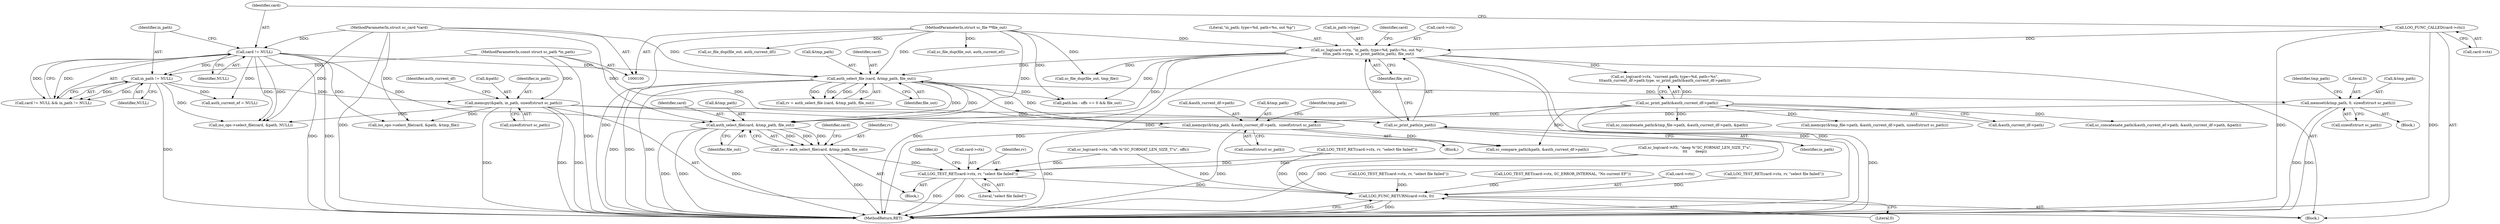 digraph "0_OpenSC_8fe377e93b4b56060e5bbfb6f3142ceaeca744fa_12@API" {
"1000473" [label="(Call,memset(&tmp_path, 0, sizeof(struct sc_path)))"];
"1000452" [label="(Call,auth_select_file (card, &tmp_path, file_out))"];
"1000119" [label="(Call,card != NULL)"];
"1000101" [label="(MethodParameterIn,struct sc_card *card)"];
"1000436" [label="(Call,memcpy(&tmp_path, &auth_current_df->path,  sizeof(struct sc_path)))"];
"1000157" [label="(Call,sc_print_path(&auth_current_df->path))"];
"1000136" [label="(Call,sc_log(card->ctx, \"in_path; type=%d, path=%s, out %p\",\n \t\t\tin_path->type, sc_print_path(in_path), file_out))"];
"1000113" [label="(Call,LOG_FUNC_CALLED(card->ctx))"];
"1000144" [label="(Call,sc_print_path(in_path))"];
"1000125" [label="(Call,memcpy(&path, in_path, sizeof(struct sc_path)))"];
"1000122" [label="(Call,in_path != NULL)"];
"1000102" [label="(MethodParameterIn,const struct sc_path *in_path)"];
"1000103" [label="(MethodParameterIn,struct sc_file **file_out)"];
"1000518" [label="(Call,auth_select_file(card, &tmp_path, file_out))"];
"1000516" [label="(Call,rv = auth_select_file(card, &tmp_path, file_out))"];
"1000523" [label="(Call,LOG_TEST_RET(card->ctx, rv, \"select file failed\"))"];
"1000565" [label="(Call,LOG_FUNC_RETURN(card->ctx, 0))"];
"1000476" [label="(Literal,0)"];
"1000439" [label="(Call,&auth_current_df->path)"];
"1000527" [label="(Identifier,rv)"];
"1000103" [label="(MethodParameterIn,struct sc_file **file_out)"];
"1000522" [label="(Identifier,file_out)"];
"1000114" [label="(Call,card->ctx)"];
"1000437" [label="(Call,&tmp_path)"];
"1000119" [label="(Call,card != NULL)"];
"1000140" [label="(Literal,\"in_path; type=%d, path=%s, out %p\")"];
"1000126" [label="(Call,&path)"];
"1000555" [label="(Call,sc_file_dup(file_out, auth_current_ef))"];
"1000302" [label="(Call,sc_file_dup(file_out, tmp_file))"];
"1000523" [label="(Call,LOG_TEST_RET(card->ctx, rv, \"select file failed\"))"];
"1000566" [label="(Call,card->ctx)"];
"1000501" [label="(Identifier,ii)"];
"1000141" [label="(Call,in_path->type)"];
"1000289" [label="(Call,sc_concatenate_path(&auth_current_ef->path, &auth_current_df->path, &path))"];
"1000199" [label="(Call,iso_ops->select_file(card, &path, &tmp_file))"];
"1000104" [label="(Block,)"];
"1000570" [label="(MethodReturn,RET)"];
"1000125" [label="(Call,memcpy(&path, in_path, sizeof(struct sc_path)))"];
"1000471" [label="(Block,)"];
"1000447" [label="(Identifier,tmp_path)"];
"1000528" [label="(Literal,\"select file failed\")"];
"1000531" [label="(Call,path.len - offs == 0 && file_out)"];
"1000525" [label="(Identifier,card)"];
"1000450" [label="(Call,rv = auth_select_file (card, &tmp_path, file_out))"];
"1000264" [label="(Call,sc_concatenate_path(&tmp_file->path, &auth_current_df->path, &path))"];
"1000518" [label="(Call,auth_select_file(card, &tmp_path, file_out))"];
"1000146" [label="(Identifier,file_out)"];
"1000454" [label="(Call,&tmp_path)"];
"1000456" [label="(Identifier,file_out)"];
"1000123" [label="(Identifier,in_path)"];
"1000452" [label="(Call,auth_select_file (card, &tmp_path, file_out))"];
"1000474" [label="(Call,&tmp_path)"];
"1000128" [label="(Identifier,in_path)"];
"1000519" [label="(Identifier,card)"];
"1000113" [label="(Call,LOG_FUNC_CALLED(card->ctx))"];
"1000565" [label="(Call,LOG_FUNC_RETURN(card->ctx, 0))"];
"1000144" [label="(Call,sc_print_path(in_path))"];
"1000124" [label="(Identifier,NULL)"];
"1000391" [label="(Call,sc_log(card->ctx, \"offs %\"SC_FORMAT_LEN_SIZE_T\"u\", offs))"];
"1000149" [label="(Identifier,card)"];
"1000418" [label="(Call,sc_log(card->ctx, \"deep %\"SC_FORMAT_LEN_SIZE_T\"u\",\n\t\t\t       deep))"];
"1000205" [label="(Call,LOG_TEST_RET(card->ctx, rv, \"select file failed\"))"];
"1000453" [label="(Identifier,card)"];
"1000317" [label="(Call,iso_ops->select_file(card, &path, NULL))"];
"1000436" [label="(Call,memcpy(&tmp_path, &auth_current_df->path,  sizeof(struct sc_path)))"];
"1000136" [label="(Call,sc_log(card->ctx, \"in_path; type=%d, path=%s, out %p\",\n \t\t\tin_path->type, sc_print_path(in_path), file_out))"];
"1000542" [label="(Call,sc_compare_path(&path, &auth_current_df->path))"];
"1000147" [label="(Call,sc_log(card->ctx, \"current path; type=%d, path=%s\",\n\t\t\tauth_current_df->path.type, sc_print_path(&auth_current_df->path)))"];
"1000473" [label="(Call,memset(&tmp_path, 0, sizeof(struct sc_path)))"];
"1000121" [label="(Identifier,NULL)"];
"1000481" [label="(Identifier,tmp_path)"];
"1000194" [label="(Call,auth_current_ef = NULL)"];
"1000443" [label="(Call,sizeof(struct sc_path))"];
"1000158" [label="(Call,&auth_current_df->path)"];
"1000477" [label="(Call,sizeof(struct sc_path))"];
"1000118" [label="(Call,card != NULL && in_path != NULL)"];
"1000157" [label="(Call,sc_print_path(&auth_current_df->path))"];
"1000223" [label="(Call,memcpy(&tmp_file->path, &auth_current_df->path, sizeof(struct sc_path)))"];
"1000129" [label="(Call,sizeof(struct sc_path))"];
"1000145" [label="(Identifier,in_path)"];
"1000137" [label="(Call,card->ctx)"];
"1000517" [label="(Identifier,rv)"];
"1000101" [label="(MethodParameterIn,struct sc_card *card)"];
"1000120" [label="(Identifier,card)"];
"1000457" [label="(Call,LOG_TEST_RET(card->ctx, rv, \"select file failed\"))"];
"1000549" [label="(Call,sc_file_dup(file_out, auth_current_df))"];
"1000503" [label="(Block,)"];
"1000434" [label="(Block,)"];
"1000102" [label="(MethodParameterIn,const struct sc_path *in_path)"];
"1000520" [label="(Call,&tmp_path)"];
"1000569" [label="(Literal,0)"];
"1000133" [label="(Identifier,auth_current_df)"];
"1000516" [label="(Call,rv = auth_select_file(card, &tmp_path, file_out))"];
"1000330" [label="(Call,LOG_TEST_RET(card->ctx, rv, \"select file failed\"))"];
"1000559" [label="(Call,LOG_TEST_RET(card->ctx, SC_ERROR_INTERNAL, \"No current EF\"))"];
"1000524" [label="(Call,card->ctx)"];
"1000122" [label="(Call,in_path != NULL)"];
"1000473" -> "1000471"  [label="AST: "];
"1000473" -> "1000477"  [label="CFG: "];
"1000474" -> "1000473"  [label="AST: "];
"1000476" -> "1000473"  [label="AST: "];
"1000477" -> "1000473"  [label="AST: "];
"1000481" -> "1000473"  [label="CFG: "];
"1000473" -> "1000570"  [label="DDG: "];
"1000473" -> "1000570"  [label="DDG: "];
"1000452" -> "1000473"  [label="DDG: "];
"1000473" -> "1000518"  [label="DDG: "];
"1000452" -> "1000450"  [label="AST: "];
"1000452" -> "1000456"  [label="CFG: "];
"1000453" -> "1000452"  [label="AST: "];
"1000454" -> "1000452"  [label="AST: "];
"1000456" -> "1000452"  [label="AST: "];
"1000450" -> "1000452"  [label="CFG: "];
"1000452" -> "1000570"  [label="DDG: "];
"1000452" -> "1000570"  [label="DDG: "];
"1000452" -> "1000570"  [label="DDG: "];
"1000452" -> "1000436"  [label="DDG: "];
"1000452" -> "1000450"  [label="DDG: "];
"1000452" -> "1000450"  [label="DDG: "];
"1000452" -> "1000450"  [label="DDG: "];
"1000119" -> "1000452"  [label="DDG: "];
"1000101" -> "1000452"  [label="DDG: "];
"1000436" -> "1000452"  [label="DDG: "];
"1000136" -> "1000452"  [label="DDG: "];
"1000103" -> "1000452"  [label="DDG: "];
"1000452" -> "1000518"  [label="DDG: "];
"1000452" -> "1000518"  [label="DDG: "];
"1000452" -> "1000531"  [label="DDG: "];
"1000119" -> "1000118"  [label="AST: "];
"1000119" -> "1000121"  [label="CFG: "];
"1000120" -> "1000119"  [label="AST: "];
"1000121" -> "1000119"  [label="AST: "];
"1000123" -> "1000119"  [label="CFG: "];
"1000118" -> "1000119"  [label="CFG: "];
"1000119" -> "1000570"  [label="DDG: "];
"1000119" -> "1000570"  [label="DDG: "];
"1000119" -> "1000118"  [label="DDG: "];
"1000119" -> "1000118"  [label="DDG: "];
"1000101" -> "1000119"  [label="DDG: "];
"1000119" -> "1000122"  [label="DDG: "];
"1000119" -> "1000194"  [label="DDG: "];
"1000119" -> "1000199"  [label="DDG: "];
"1000119" -> "1000317"  [label="DDG: "];
"1000119" -> "1000317"  [label="DDG: "];
"1000119" -> "1000518"  [label="DDG: "];
"1000101" -> "1000100"  [label="AST: "];
"1000101" -> "1000570"  [label="DDG: "];
"1000101" -> "1000199"  [label="DDG: "];
"1000101" -> "1000317"  [label="DDG: "];
"1000101" -> "1000518"  [label="DDG: "];
"1000436" -> "1000434"  [label="AST: "];
"1000436" -> "1000443"  [label="CFG: "];
"1000437" -> "1000436"  [label="AST: "];
"1000439" -> "1000436"  [label="AST: "];
"1000443" -> "1000436"  [label="AST: "];
"1000447" -> "1000436"  [label="CFG: "];
"1000436" -> "1000570"  [label="DDG: "];
"1000436" -> "1000570"  [label="DDG: "];
"1000157" -> "1000436"  [label="DDG: "];
"1000436" -> "1000542"  [label="DDG: "];
"1000157" -> "1000147"  [label="AST: "];
"1000157" -> "1000158"  [label="CFG: "];
"1000158" -> "1000157"  [label="AST: "];
"1000147" -> "1000157"  [label="CFG: "];
"1000157" -> "1000570"  [label="DDG: "];
"1000157" -> "1000147"  [label="DDG: "];
"1000157" -> "1000223"  [label="DDG: "];
"1000157" -> "1000264"  [label="DDG: "];
"1000157" -> "1000289"  [label="DDG: "];
"1000157" -> "1000542"  [label="DDG: "];
"1000136" -> "1000104"  [label="AST: "];
"1000136" -> "1000146"  [label="CFG: "];
"1000137" -> "1000136"  [label="AST: "];
"1000140" -> "1000136"  [label="AST: "];
"1000141" -> "1000136"  [label="AST: "];
"1000144" -> "1000136"  [label="AST: "];
"1000146" -> "1000136"  [label="AST: "];
"1000149" -> "1000136"  [label="CFG: "];
"1000136" -> "1000570"  [label="DDG: "];
"1000136" -> "1000570"  [label="DDG: "];
"1000136" -> "1000570"  [label="DDG: "];
"1000136" -> "1000570"  [label="DDG: "];
"1000113" -> "1000136"  [label="DDG: "];
"1000144" -> "1000136"  [label="DDG: "];
"1000103" -> "1000136"  [label="DDG: "];
"1000136" -> "1000147"  [label="DDG: "];
"1000136" -> "1000302"  [label="DDG: "];
"1000136" -> "1000518"  [label="DDG: "];
"1000136" -> "1000531"  [label="DDG: "];
"1000113" -> "1000104"  [label="AST: "];
"1000113" -> "1000114"  [label="CFG: "];
"1000114" -> "1000113"  [label="AST: "];
"1000120" -> "1000113"  [label="CFG: "];
"1000113" -> "1000570"  [label="DDG: "];
"1000113" -> "1000570"  [label="DDG: "];
"1000144" -> "1000145"  [label="CFG: "];
"1000145" -> "1000144"  [label="AST: "];
"1000146" -> "1000144"  [label="CFG: "];
"1000144" -> "1000570"  [label="DDG: "];
"1000125" -> "1000144"  [label="DDG: "];
"1000102" -> "1000144"  [label="DDG: "];
"1000125" -> "1000104"  [label="AST: "];
"1000125" -> "1000129"  [label="CFG: "];
"1000126" -> "1000125"  [label="AST: "];
"1000128" -> "1000125"  [label="AST: "];
"1000129" -> "1000125"  [label="AST: "];
"1000133" -> "1000125"  [label="CFG: "];
"1000125" -> "1000570"  [label="DDG: "];
"1000125" -> "1000570"  [label="DDG: "];
"1000125" -> "1000570"  [label="DDG: "];
"1000122" -> "1000125"  [label="DDG: "];
"1000102" -> "1000125"  [label="DDG: "];
"1000125" -> "1000199"  [label="DDG: "];
"1000125" -> "1000317"  [label="DDG: "];
"1000125" -> "1000542"  [label="DDG: "];
"1000122" -> "1000118"  [label="AST: "];
"1000122" -> "1000124"  [label="CFG: "];
"1000123" -> "1000122"  [label="AST: "];
"1000124" -> "1000122"  [label="AST: "];
"1000118" -> "1000122"  [label="CFG: "];
"1000122" -> "1000570"  [label="DDG: "];
"1000122" -> "1000118"  [label="DDG: "];
"1000122" -> "1000118"  [label="DDG: "];
"1000102" -> "1000122"  [label="DDG: "];
"1000122" -> "1000194"  [label="DDG: "];
"1000122" -> "1000317"  [label="DDG: "];
"1000102" -> "1000100"  [label="AST: "];
"1000102" -> "1000570"  [label="DDG: "];
"1000103" -> "1000100"  [label="AST: "];
"1000103" -> "1000570"  [label="DDG: "];
"1000103" -> "1000302"  [label="DDG: "];
"1000103" -> "1000518"  [label="DDG: "];
"1000103" -> "1000531"  [label="DDG: "];
"1000103" -> "1000549"  [label="DDG: "];
"1000103" -> "1000555"  [label="DDG: "];
"1000518" -> "1000516"  [label="AST: "];
"1000518" -> "1000522"  [label="CFG: "];
"1000519" -> "1000518"  [label="AST: "];
"1000520" -> "1000518"  [label="AST: "];
"1000522" -> "1000518"  [label="AST: "];
"1000516" -> "1000518"  [label="CFG: "];
"1000518" -> "1000570"  [label="DDG: "];
"1000518" -> "1000570"  [label="DDG: "];
"1000518" -> "1000570"  [label="DDG: "];
"1000518" -> "1000516"  [label="DDG: "];
"1000518" -> "1000516"  [label="DDG: "];
"1000518" -> "1000516"  [label="DDG: "];
"1000516" -> "1000503"  [label="AST: "];
"1000517" -> "1000516"  [label="AST: "];
"1000525" -> "1000516"  [label="CFG: "];
"1000516" -> "1000570"  [label="DDG: "];
"1000516" -> "1000523"  [label="DDG: "];
"1000523" -> "1000503"  [label="AST: "];
"1000523" -> "1000528"  [label="CFG: "];
"1000524" -> "1000523"  [label="AST: "];
"1000527" -> "1000523"  [label="AST: "];
"1000528" -> "1000523"  [label="AST: "];
"1000501" -> "1000523"  [label="CFG: "];
"1000523" -> "1000570"  [label="DDG: "];
"1000523" -> "1000570"  [label="DDG: "];
"1000391" -> "1000523"  [label="DDG: "];
"1000457" -> "1000523"  [label="DDG: "];
"1000418" -> "1000523"  [label="DDG: "];
"1000523" -> "1000565"  [label="DDG: "];
"1000565" -> "1000104"  [label="AST: "];
"1000565" -> "1000569"  [label="CFG: "];
"1000566" -> "1000565"  [label="AST: "];
"1000569" -> "1000565"  [label="AST: "];
"1000570" -> "1000565"  [label="CFG: "];
"1000565" -> "1000570"  [label="DDG: "];
"1000565" -> "1000570"  [label="DDG: "];
"1000391" -> "1000565"  [label="DDG: "];
"1000205" -> "1000565"  [label="DDG: "];
"1000457" -> "1000565"  [label="DDG: "];
"1000418" -> "1000565"  [label="DDG: "];
"1000559" -> "1000565"  [label="DDG: "];
"1000330" -> "1000565"  [label="DDG: "];
}
